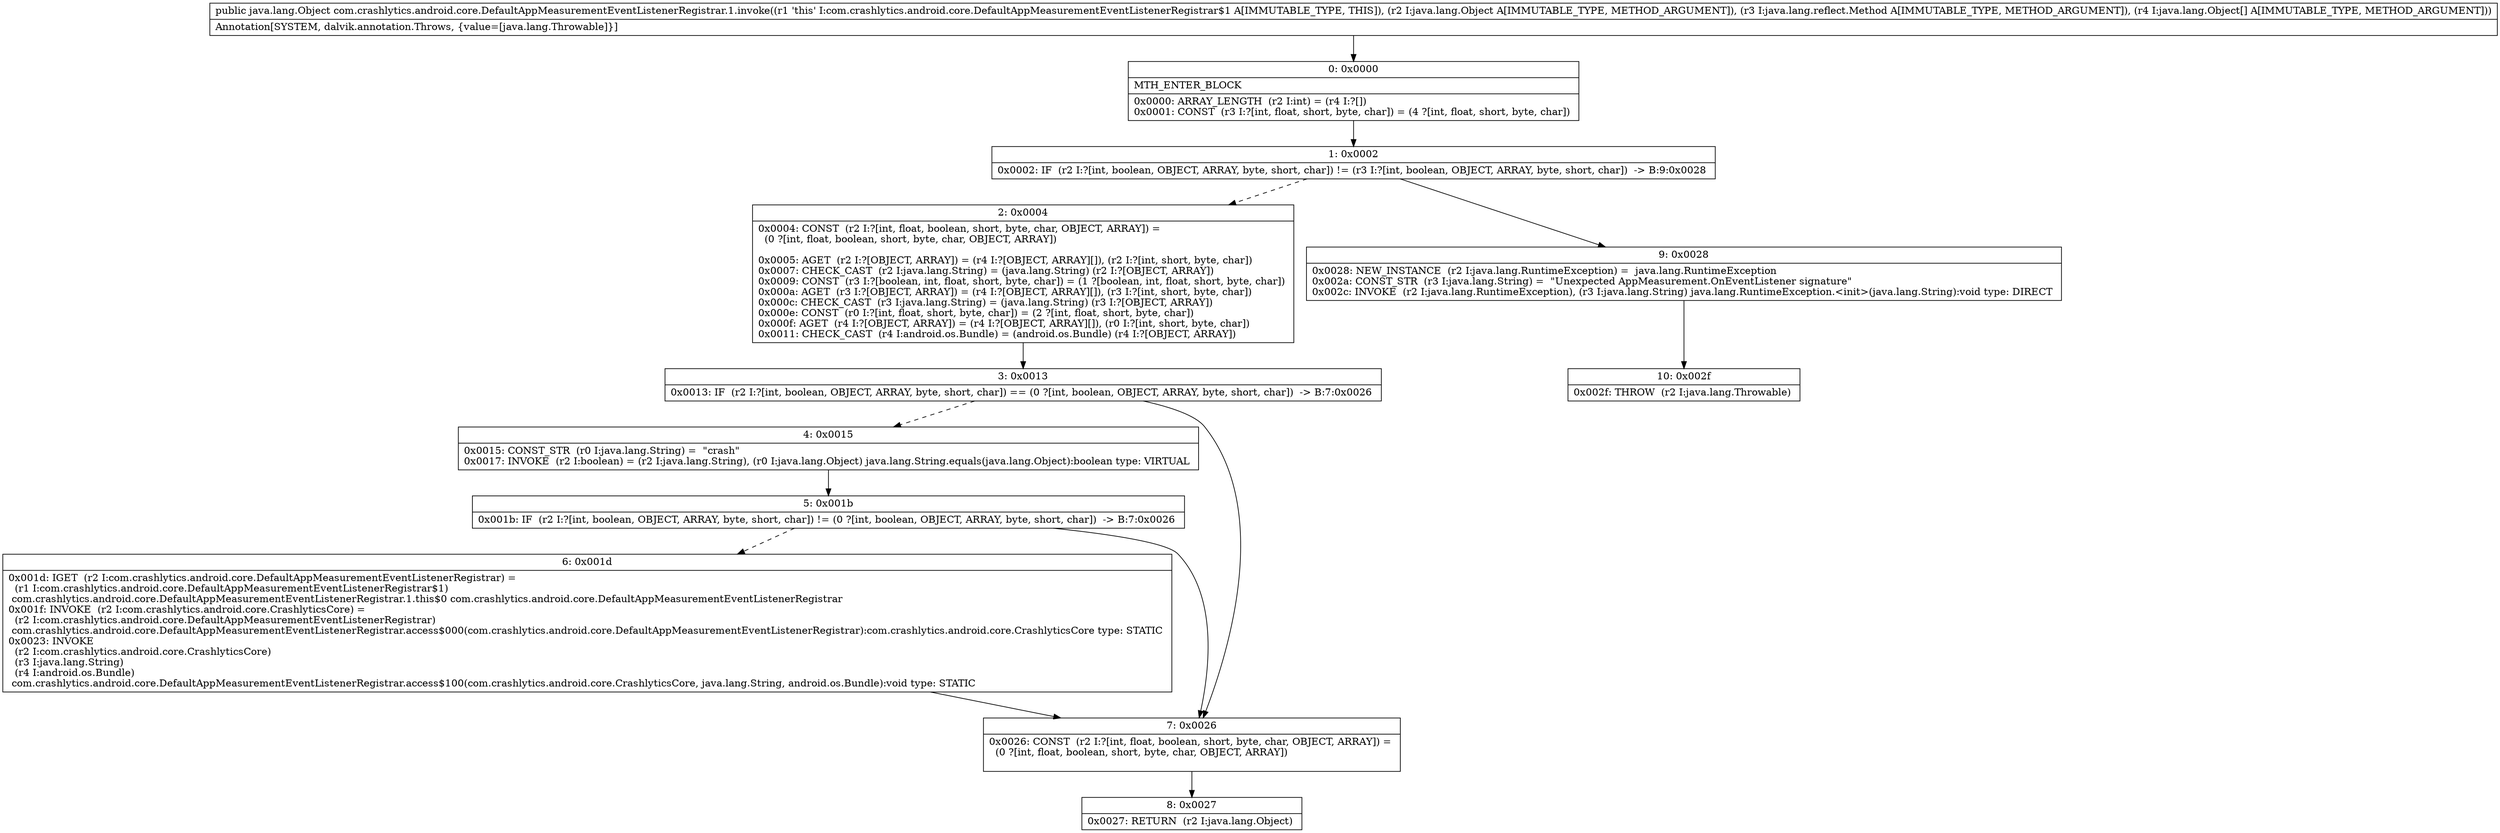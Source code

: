 digraph "CFG forcom.crashlytics.android.core.DefaultAppMeasurementEventListenerRegistrar.1.invoke(Ljava\/lang\/Object;Ljava\/lang\/reflect\/Method;[Ljava\/lang\/Object;)Ljava\/lang\/Object;" {
Node_0 [shape=record,label="{0\:\ 0x0000|MTH_ENTER_BLOCK\l|0x0000: ARRAY_LENGTH  (r2 I:int) = (r4 I:?[]) \l0x0001: CONST  (r3 I:?[int, float, short, byte, char]) = (4 ?[int, float, short, byte, char]) \l}"];
Node_1 [shape=record,label="{1\:\ 0x0002|0x0002: IF  (r2 I:?[int, boolean, OBJECT, ARRAY, byte, short, char]) != (r3 I:?[int, boolean, OBJECT, ARRAY, byte, short, char])  \-\> B:9:0x0028 \l}"];
Node_2 [shape=record,label="{2\:\ 0x0004|0x0004: CONST  (r2 I:?[int, float, boolean, short, byte, char, OBJECT, ARRAY]) = \l  (0 ?[int, float, boolean, short, byte, char, OBJECT, ARRAY])\l \l0x0005: AGET  (r2 I:?[OBJECT, ARRAY]) = (r4 I:?[OBJECT, ARRAY][]), (r2 I:?[int, short, byte, char]) \l0x0007: CHECK_CAST  (r2 I:java.lang.String) = (java.lang.String) (r2 I:?[OBJECT, ARRAY]) \l0x0009: CONST  (r3 I:?[boolean, int, float, short, byte, char]) = (1 ?[boolean, int, float, short, byte, char]) \l0x000a: AGET  (r3 I:?[OBJECT, ARRAY]) = (r4 I:?[OBJECT, ARRAY][]), (r3 I:?[int, short, byte, char]) \l0x000c: CHECK_CAST  (r3 I:java.lang.String) = (java.lang.String) (r3 I:?[OBJECT, ARRAY]) \l0x000e: CONST  (r0 I:?[int, float, short, byte, char]) = (2 ?[int, float, short, byte, char]) \l0x000f: AGET  (r4 I:?[OBJECT, ARRAY]) = (r4 I:?[OBJECT, ARRAY][]), (r0 I:?[int, short, byte, char]) \l0x0011: CHECK_CAST  (r4 I:android.os.Bundle) = (android.os.Bundle) (r4 I:?[OBJECT, ARRAY]) \l}"];
Node_3 [shape=record,label="{3\:\ 0x0013|0x0013: IF  (r2 I:?[int, boolean, OBJECT, ARRAY, byte, short, char]) == (0 ?[int, boolean, OBJECT, ARRAY, byte, short, char])  \-\> B:7:0x0026 \l}"];
Node_4 [shape=record,label="{4\:\ 0x0015|0x0015: CONST_STR  (r0 I:java.lang.String) =  \"crash\" \l0x0017: INVOKE  (r2 I:boolean) = (r2 I:java.lang.String), (r0 I:java.lang.Object) java.lang.String.equals(java.lang.Object):boolean type: VIRTUAL \l}"];
Node_5 [shape=record,label="{5\:\ 0x001b|0x001b: IF  (r2 I:?[int, boolean, OBJECT, ARRAY, byte, short, char]) != (0 ?[int, boolean, OBJECT, ARRAY, byte, short, char])  \-\> B:7:0x0026 \l}"];
Node_6 [shape=record,label="{6\:\ 0x001d|0x001d: IGET  (r2 I:com.crashlytics.android.core.DefaultAppMeasurementEventListenerRegistrar) = \l  (r1 I:com.crashlytics.android.core.DefaultAppMeasurementEventListenerRegistrar$1)\l com.crashlytics.android.core.DefaultAppMeasurementEventListenerRegistrar.1.this$0 com.crashlytics.android.core.DefaultAppMeasurementEventListenerRegistrar \l0x001f: INVOKE  (r2 I:com.crashlytics.android.core.CrashlyticsCore) = \l  (r2 I:com.crashlytics.android.core.DefaultAppMeasurementEventListenerRegistrar)\l com.crashlytics.android.core.DefaultAppMeasurementEventListenerRegistrar.access$000(com.crashlytics.android.core.DefaultAppMeasurementEventListenerRegistrar):com.crashlytics.android.core.CrashlyticsCore type: STATIC \l0x0023: INVOKE  \l  (r2 I:com.crashlytics.android.core.CrashlyticsCore)\l  (r3 I:java.lang.String)\l  (r4 I:android.os.Bundle)\l com.crashlytics.android.core.DefaultAppMeasurementEventListenerRegistrar.access$100(com.crashlytics.android.core.CrashlyticsCore, java.lang.String, android.os.Bundle):void type: STATIC \l}"];
Node_7 [shape=record,label="{7\:\ 0x0026|0x0026: CONST  (r2 I:?[int, float, boolean, short, byte, char, OBJECT, ARRAY]) = \l  (0 ?[int, float, boolean, short, byte, char, OBJECT, ARRAY])\l \l}"];
Node_8 [shape=record,label="{8\:\ 0x0027|0x0027: RETURN  (r2 I:java.lang.Object) \l}"];
Node_9 [shape=record,label="{9\:\ 0x0028|0x0028: NEW_INSTANCE  (r2 I:java.lang.RuntimeException) =  java.lang.RuntimeException \l0x002a: CONST_STR  (r3 I:java.lang.String) =  \"Unexpected AppMeasurement.OnEventListener signature\" \l0x002c: INVOKE  (r2 I:java.lang.RuntimeException), (r3 I:java.lang.String) java.lang.RuntimeException.\<init\>(java.lang.String):void type: DIRECT \l}"];
Node_10 [shape=record,label="{10\:\ 0x002f|0x002f: THROW  (r2 I:java.lang.Throwable) \l}"];
MethodNode[shape=record,label="{public java.lang.Object com.crashlytics.android.core.DefaultAppMeasurementEventListenerRegistrar.1.invoke((r1 'this' I:com.crashlytics.android.core.DefaultAppMeasurementEventListenerRegistrar$1 A[IMMUTABLE_TYPE, THIS]), (r2 I:java.lang.Object A[IMMUTABLE_TYPE, METHOD_ARGUMENT]), (r3 I:java.lang.reflect.Method A[IMMUTABLE_TYPE, METHOD_ARGUMENT]), (r4 I:java.lang.Object[] A[IMMUTABLE_TYPE, METHOD_ARGUMENT]))  | Annotation[SYSTEM, dalvik.annotation.Throws, \{value=[java.lang.Throwable]\}]\l}"];
MethodNode -> Node_0;
Node_0 -> Node_1;
Node_1 -> Node_2[style=dashed];
Node_1 -> Node_9;
Node_2 -> Node_3;
Node_3 -> Node_4[style=dashed];
Node_3 -> Node_7;
Node_4 -> Node_5;
Node_5 -> Node_6[style=dashed];
Node_5 -> Node_7;
Node_6 -> Node_7;
Node_7 -> Node_8;
Node_9 -> Node_10;
}

